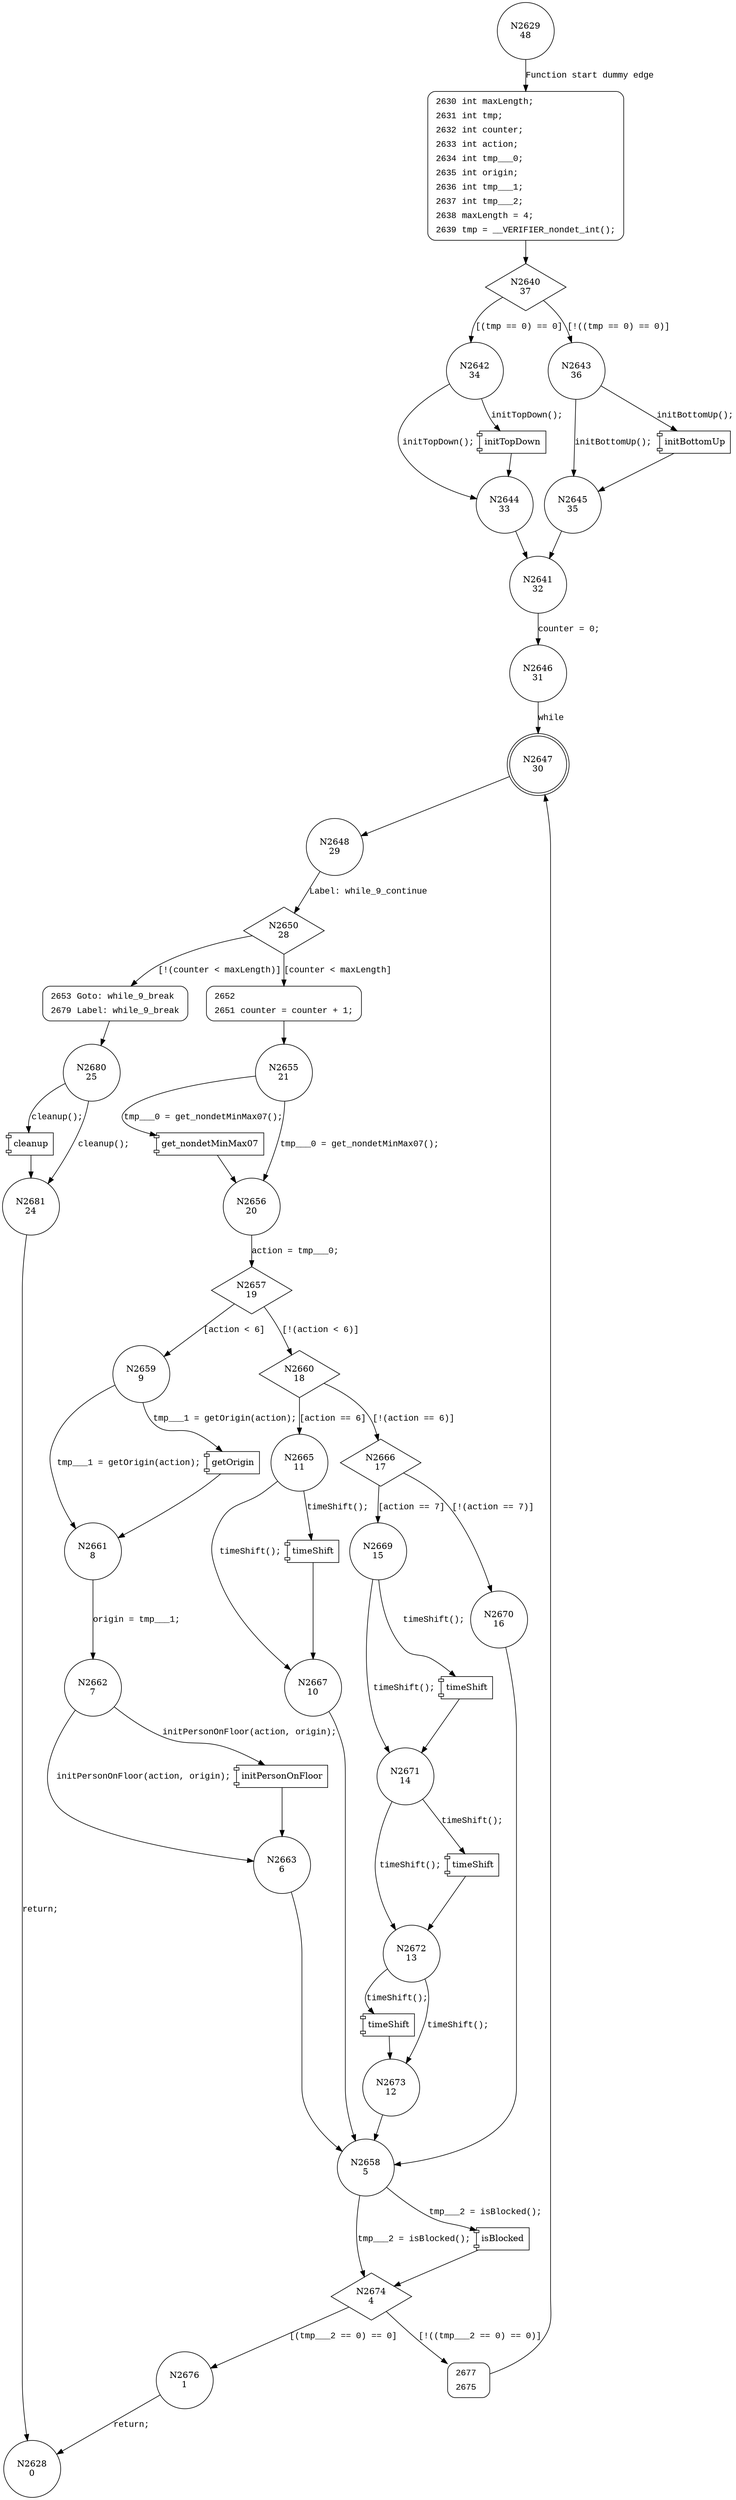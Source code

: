 digraph randomSequenceOfActions {
2629 [shape="circle" label="N2629\n48"]
2630 [shape="circle" label="N2630\n47"]
2640 [shape="diamond" label="N2640\n37"]
2642 [shape="circle" label="N2642\n34"]
2643 [shape="circle" label="N2643\n36"]
2645 [shape="circle" label="N2645\n35"]
2641 [shape="circle" label="N2641\n32"]
2646 [shape="circle" label="N2646\n31"]
2647 [shape="doublecircle" label="N2647\n30"]
2648 [shape="circle" label="N2648\n29"]
2650 [shape="diamond" label="N2650\n28"]
2652 [shape="circle" label="N2652\n23"]
2653 [shape="circle" label="N2653\n27"]
2680 [shape="circle" label="N2680\n25"]
2681 [shape="circle" label="N2681\n24"]
2628 [shape="circle" label="N2628\n0"]
2655 [shape="circle" label="N2655\n21"]
2656 [shape="circle" label="N2656\n20"]
2657 [shape="diamond" label="N2657\n19"]
2659 [shape="circle" label="N2659\n9"]
2660 [shape="diamond" label="N2660\n18"]
2665 [shape="circle" label="N2665\n11"]
2666 [shape="diamond" label="N2666\n17"]
2669 [shape="circle" label="N2669\n15"]
2670 [shape="circle" label="N2670\n16"]
2658 [shape="circle" label="N2658\n5"]
2674 [shape="diamond" label="N2674\n4"]
2676 [shape="circle" label="N2676\n1"]
2677 [shape="circle" label="N2677\n3"]
2671 [shape="circle" label="N2671\n14"]
2672 [shape="circle" label="N2672\n13"]
2673 [shape="circle" label="N2673\n12"]
2667 [shape="circle" label="N2667\n10"]
2661 [shape="circle" label="N2661\n8"]
2662 [shape="circle" label="N2662\n7"]
2663 [shape="circle" label="N2663\n6"]
2644 [shape="circle" label="N2644\n33"]
2630 [style="filled,bold" penwidth="1" fillcolor="white" fontname="Courier New" shape="Mrecord" label=<<table border="0" cellborder="0" cellpadding="3" bgcolor="white"><tr><td align="right">2630</td><td align="left">int maxLength;</td></tr><tr><td align="right">2631</td><td align="left">int tmp;</td></tr><tr><td align="right">2632</td><td align="left">int counter;</td></tr><tr><td align="right">2633</td><td align="left">int action;</td></tr><tr><td align="right">2634</td><td align="left">int tmp___0;</td></tr><tr><td align="right">2635</td><td align="left">int origin;</td></tr><tr><td align="right">2636</td><td align="left">int tmp___1;</td></tr><tr><td align="right">2637</td><td align="left">int tmp___2;</td></tr><tr><td align="right">2638</td><td align="left">maxLength = 4;</td></tr><tr><td align="right">2639</td><td align="left">tmp = __VERIFIER_nondet_int();</td></tr></table>>]
2630 -> 2640[label=""]
2653 [style="filled,bold" penwidth="1" fillcolor="white" fontname="Courier New" shape="Mrecord" label=<<table border="0" cellborder="0" cellpadding="3" bgcolor="white"><tr><td align="right">2653</td><td align="left">Goto: while_9_break</td></tr><tr><td align="right">2679</td><td align="left">Label: while_9_break</td></tr></table>>]
2653 -> 2680[label=""]
2652 [style="filled,bold" penwidth="1" fillcolor="white" fontname="Courier New" shape="Mrecord" label=<<table border="0" cellborder="0" cellpadding="3" bgcolor="white"><tr><td align="right">2652</td><td align="left"></td></tr><tr><td align="right">2651</td><td align="left">counter = counter + 1;</td></tr></table>>]
2652 -> 2655[label=""]
2677 [style="filled,bold" penwidth="1" fillcolor="white" fontname="Courier New" shape="Mrecord" label=<<table border="0" cellborder="0" cellpadding="3" bgcolor="white"><tr><td align="right">2677</td><td align="left"></td></tr><tr><td align="right">2675</td><td align="left"></td></tr></table>>]
2677 -> 2647[label=""]
2629 -> 2630 [label="Function start dummy edge" fontname="Courier New"]
2640 -> 2642 [label="[(tmp == 0) == 0]" fontname="Courier New"]
2640 -> 2643 [label="[!((tmp == 0) == 0)]" fontname="Courier New"]
100061 [shape="component" label="initBottomUp"]
2643 -> 100061 [label="initBottomUp();" fontname="Courier New"]
100061 -> 2645 [label="" fontname="Courier New"]
2643 -> 2645 [label="initBottomUp();" fontname="Courier New"]
2645 -> 2641 [label="" fontname="Courier New"]
2641 -> 2646 [label="counter = 0;" fontname="Courier New"]
2647 -> 2648 [label="" fontname="Courier New"]
2650 -> 2652 [label="[counter < maxLength]" fontname="Courier New"]
2650 -> 2653 [label="[!(counter < maxLength)]" fontname="Courier New"]
100062 [shape="component" label="cleanup"]
2680 -> 100062 [label="cleanup();" fontname="Courier New"]
100062 -> 2681 [label="" fontname="Courier New"]
2680 -> 2681 [label="cleanup();" fontname="Courier New"]
2681 -> 2628 [label="return;" fontname="Courier New"]
100063 [shape="component" label="get_nondetMinMax07"]
2655 -> 100063 [label="tmp___0 = get_nondetMinMax07();" fontname="Courier New"]
100063 -> 2656 [label="" fontname="Courier New"]
2655 -> 2656 [label="tmp___0 = get_nondetMinMax07();" fontname="Courier New"]
2656 -> 2657 [label="action = tmp___0;" fontname="Courier New"]
2657 -> 2659 [label="[action < 6]" fontname="Courier New"]
2657 -> 2660 [label="[!(action < 6)]" fontname="Courier New"]
2660 -> 2665 [label="[action == 6]" fontname="Courier New"]
2660 -> 2666 [label="[!(action == 6)]" fontname="Courier New"]
2666 -> 2669 [label="[action == 7]" fontname="Courier New"]
2666 -> 2670 [label="[!(action == 7)]" fontname="Courier New"]
100064 [shape="component" label="isBlocked"]
2658 -> 100064 [label="tmp___2 = isBlocked();" fontname="Courier New"]
100064 -> 2674 [label="" fontname="Courier New"]
2658 -> 2674 [label="tmp___2 = isBlocked();" fontname="Courier New"]
2674 -> 2676 [label="[(tmp___2 == 0) == 0]" fontname="Courier New"]
2674 -> 2677 [label="[!((tmp___2 == 0) == 0)]" fontname="Courier New"]
2676 -> 2628 [label="return;" fontname="Courier New"]
100065 [shape="component" label="timeShift"]
2669 -> 100065 [label="timeShift();" fontname="Courier New"]
100065 -> 2671 [label="" fontname="Courier New"]
2669 -> 2671 [label="timeShift();" fontname="Courier New"]
100066 [shape="component" label="timeShift"]
2671 -> 100066 [label="timeShift();" fontname="Courier New"]
100066 -> 2672 [label="" fontname="Courier New"]
2671 -> 2672 [label="timeShift();" fontname="Courier New"]
100067 [shape="component" label="timeShift"]
2672 -> 100067 [label="timeShift();" fontname="Courier New"]
100067 -> 2673 [label="" fontname="Courier New"]
2672 -> 2673 [label="timeShift();" fontname="Courier New"]
2673 -> 2658 [label="" fontname="Courier New"]
100068 [shape="component" label="timeShift"]
2665 -> 100068 [label="timeShift();" fontname="Courier New"]
100068 -> 2667 [label="" fontname="Courier New"]
2665 -> 2667 [label="timeShift();" fontname="Courier New"]
2667 -> 2658 [label="" fontname="Courier New"]
100069 [shape="component" label="getOrigin"]
2659 -> 100069 [label="tmp___1 = getOrigin(action);" fontname="Courier New"]
100069 -> 2661 [label="" fontname="Courier New"]
2659 -> 2661 [label="tmp___1 = getOrigin(action);" fontname="Courier New"]
2661 -> 2662 [label="origin = tmp___1;" fontname="Courier New"]
100070 [shape="component" label="initPersonOnFloor"]
2662 -> 100070 [label="initPersonOnFloor(action, origin);" fontname="Courier New"]
100070 -> 2663 [label="" fontname="Courier New"]
2662 -> 2663 [label="initPersonOnFloor(action, origin);" fontname="Courier New"]
2663 -> 2658 [label="" fontname="Courier New"]
100071 [shape="component" label="initTopDown"]
2642 -> 100071 [label="initTopDown();" fontname="Courier New"]
100071 -> 2644 [label="" fontname="Courier New"]
2642 -> 2644 [label="initTopDown();" fontname="Courier New"]
2644 -> 2641 [label="" fontname="Courier New"]
2646 -> 2647 [label="while" fontname="Courier New"]
2648 -> 2650 [label="Label: while_9_continue" fontname="Courier New"]
2670 -> 2658 [label="" fontname="Courier New"]
}
